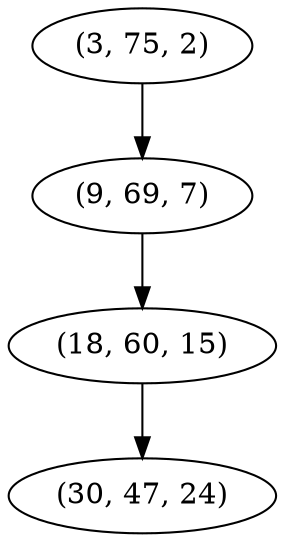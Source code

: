 digraph tree {
    "(3, 75, 2)";
    "(9, 69, 7)";
    "(18, 60, 15)";
    "(30, 47, 24)";
    "(3, 75, 2)" -> "(9, 69, 7)";
    "(9, 69, 7)" -> "(18, 60, 15)";
    "(18, 60, 15)" -> "(30, 47, 24)";
}
